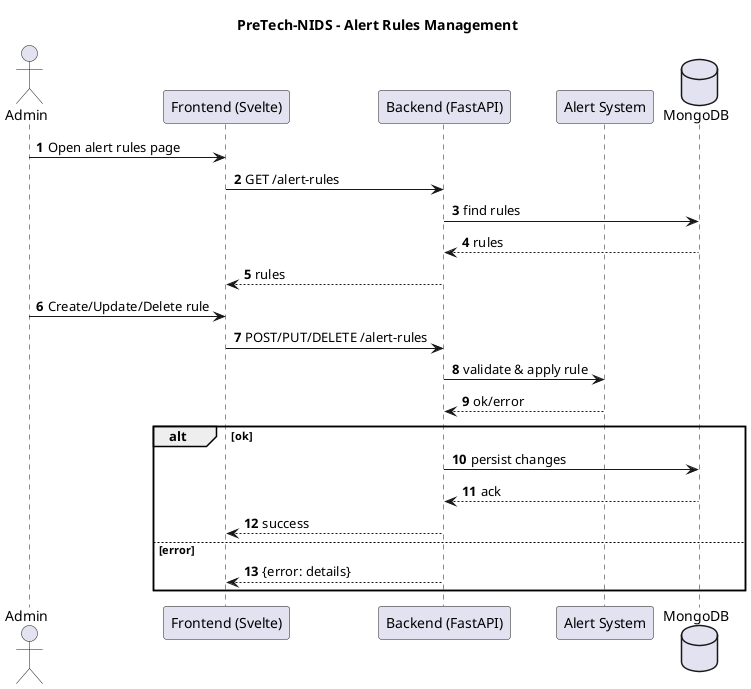 @startuml
title PreTech-NIDS - Alert Rules Management
hide circle
autonumber

actor Admin as "Admin"
participant FE as "Frontend (Svelte)"
participant BE as "Backend (FastAPI)"
participant AS as "Alert System"
database DB as "MongoDB"

Admin -> FE : Open alert rules page
FE -> BE : GET /alert-rules
BE -> DB : find rules
DB --> BE : rules
BE --> FE : rules

Admin -> FE : Create/Update/Delete rule
FE -> BE : POST/PUT/DELETE /alert-rules
BE -> AS : validate & apply rule
AS --> BE : ok/error
alt ok
  BE -> DB : persist changes
  DB --> BE : ack
  BE --> FE : success
else error
  BE --> FE : {error: details}
end
@enduml


